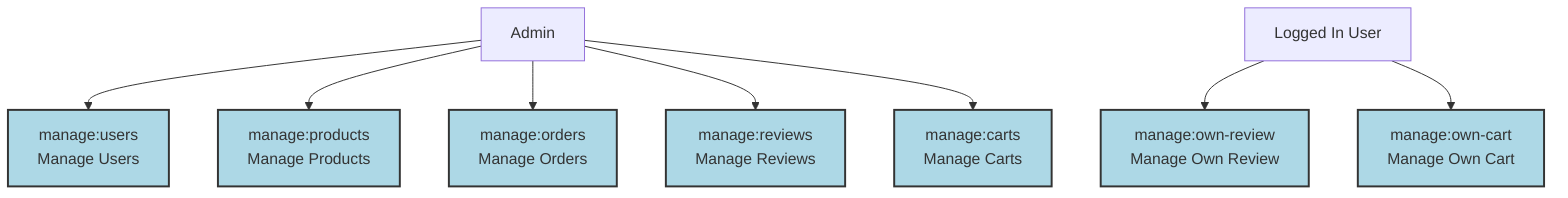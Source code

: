 graph TD;

Admin["Admin"]
LoggedInUser["Logged In User"]

permission1["manage:users\nManage Users"]
permission2["manage:products\nManage Products"]
permission3["manage:orders\nManage Orders"]
permission4["manage:reviews\nManage Reviews"]
permission5["manage:carts\nManage Carts"]
permission6["manage:own-review\nManage Own Review"]
permission7["manage:own-cart\nManage Own Cart"]

Admin --> permission1
Admin --> permission2
Admin --> permission3
Admin --> permission4
Admin --> permission5

LoggedInUser --> permission6
LoggedInUser --> permission7

classDef permission fill:#ADD8E6,stroke:#333,stroke-width:2px;
class permission1,permission2,permission3,permission4,permission5,permission6,permission7,permission8,permission9 permission;